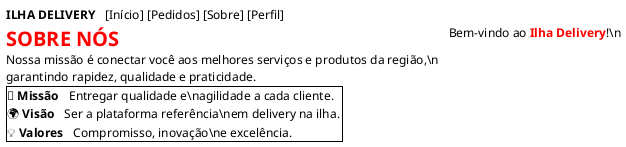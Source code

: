 @startsalt Sobre
{

{T
  | **ILHA DELIVERY**         | [Início] [Pedidos] [Sobre] [Perfil] |
}

{T
  | <color:red><size:20>**SOBRE NÓS**</size></color> |
  | Bem-vindo ao <b><color:red>Ilha Delivery</color></b>!\n
    Nossa missão é conectar você aos melhores serviços e produtos da região,\n
    garantindo rapidez, qualidade e praticidade. |
}

{+
  {T
    | 🚀 <b>Missão</b> |
    | Entregar qualidade e\nagilidade a cada cliente. |
  }
  {T
    | 🌍 <b>Visão</b> |
    | Ser a plataforma referência\nem delivery na ilha. |
  }
  {T
    | 💡 <b>Valores</b> |
    | Compromisso, inovação\ne excelência. |
  }
}
}
@endsalt
